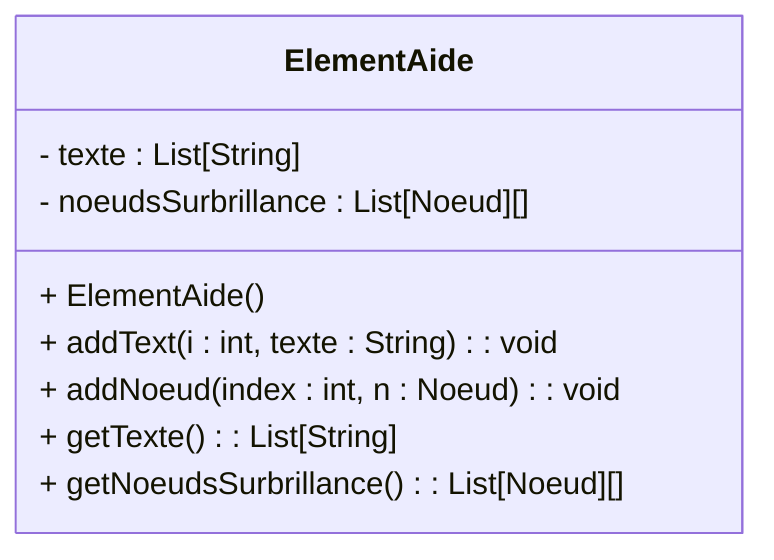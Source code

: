 classDiagram
direction TB
class ElementAide{
        - texte : List[String]
        - noeudsSurbrillance : List[Noeud][]
        + ElementAide()
        + addText(i : int, texte : String) : void
        + addNoeud(index : int, n : Noeud) : void
        + getTexte() : List[String]
        + getNoeudsSurbrillance() : List[Noeud][]
    }